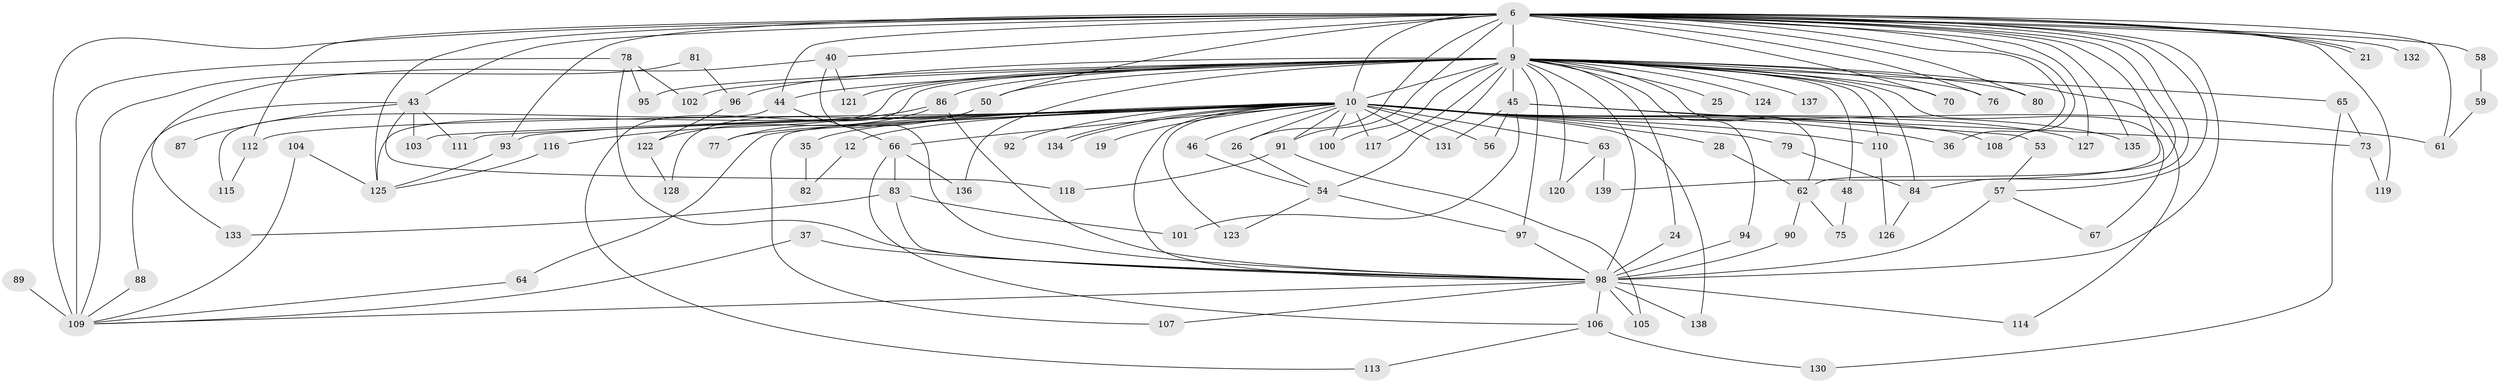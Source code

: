 // original degree distribution, {29: 0.007194244604316547, 21: 0.007194244604316547, 33: 0.007194244604316547, 28: 0.014388489208633094, 19: 0.007194244604316547, 18: 0.007194244604316547, 23: 0.007194244604316547, 24: 0.007194244604316547, 22: 0.007194244604316547, 8: 0.007194244604316547, 3: 0.1366906474820144, 5: 0.06474820143884892, 4: 0.09352517985611511, 2: 0.5899280575539568, 6: 0.014388489208633094, 7: 0.014388489208633094, 9: 0.007194244604316547}
// Generated by graph-tools (version 1.1) at 2025/47/03/04/25 21:47:56]
// undirected, 97 vertices, 177 edges
graph export_dot {
graph [start="1"]
  node [color=gray90,style=filled];
  6 [super="+4"];
  9 [super="+8+3"];
  10 [super="+7+5"];
  12;
  19;
  21;
  24;
  25;
  26;
  28;
  35;
  36;
  37;
  40;
  43 [super="+22"];
  44 [super="+17"];
  45 [super="+29+31"];
  46;
  48;
  50 [super="+15"];
  53;
  54 [super="+38+39"];
  56;
  57 [super="+52"];
  58;
  59;
  61 [super="+42"];
  62 [super="+49"];
  63;
  64;
  65 [super="+47"];
  66 [super="+34"];
  67;
  70;
  73;
  75;
  76;
  77;
  78;
  79;
  80;
  81;
  82;
  83;
  84 [super="+32"];
  86;
  87;
  88;
  89;
  90;
  91;
  92;
  93 [super="+55+68"];
  94;
  95;
  96 [super="+13"];
  97 [super="+30+74"];
  98 [super="+71+51+1"];
  100;
  101;
  102;
  103;
  104;
  105;
  106 [super="+85"];
  107;
  108;
  109 [super="+27"];
  110;
  111;
  112;
  113;
  114;
  115;
  116;
  117;
  118;
  119;
  120 [super="+99"];
  121;
  122;
  123;
  124 [super="+20+69"];
  125 [super="+60"];
  126;
  127 [super="+18"];
  128;
  130;
  131;
  132;
  133;
  134;
  135 [super="+72+129"];
  136;
  137;
  138;
  139;
  6 -- 9 [weight=6];
  6 -- 10 [weight=8];
  6 -- 21;
  6 -- 21;
  6 -- 40;
  6 -- 43 [weight=3];
  6 -- 58 [weight=2];
  6 -- 70;
  6 -- 76;
  6 -- 80;
  6 -- 119;
  6 -- 132 [weight=2];
  6 -- 139;
  6 -- 26;
  6 -- 91;
  6 -- 36;
  6 -- 108;
  6 -- 109 [weight=4];
  6 -- 112;
  6 -- 127 [weight=2];
  6 -- 50;
  6 -- 57;
  6 -- 61;
  6 -- 44;
  6 -- 62 [weight=2];
  6 -- 84;
  6 -- 93;
  6 -- 98 [weight=3];
  6 -- 125 [weight=2];
  6 -- 135;
  9 -- 10 [weight=12];
  9 -- 44 [weight=2];
  9 -- 50 [weight=2];
  9 -- 67;
  9 -- 76;
  9 -- 86;
  9 -- 94;
  9 -- 96 [weight=3];
  9 -- 97 [weight=3];
  9 -- 125 [weight=2];
  9 -- 137 [weight=2];
  9 -- 70;
  9 -- 24;
  9 -- 25 [weight=2];
  9 -- 45 [weight=4];
  9 -- 110;
  9 -- 113;
  9 -- 121;
  9 -- 62 [weight=2];
  9 -- 124 [weight=4];
  9 -- 84 [weight=2];
  9 -- 65 [weight=3];
  9 -- 136;
  9 -- 80;
  9 -- 95;
  9 -- 100;
  9 -- 102;
  9 -- 48;
  9 -- 114;
  9 -- 117;
  9 -- 54 [weight=2];
  9 -- 120 [weight=2];
  9 -- 98 [weight=3];
  10 -- 12 [weight=2];
  10 -- 19 [weight=2];
  10 -- 56;
  10 -- 63 [weight=2];
  10 -- 103;
  10 -- 107;
  10 -- 117;
  10 -- 134;
  10 -- 134;
  10 -- 64;
  10 -- 138;
  10 -- 26;
  10 -- 35 [weight=2];
  10 -- 108;
  10 -- 110;
  10 -- 93 [weight=2];
  10 -- 131;
  10 -- 66 [weight=2];
  10 -- 77;
  10 -- 79;
  10 -- 91;
  10 -- 28;
  10 -- 92 [weight=2];
  10 -- 36;
  10 -- 100;
  10 -- 46;
  10 -- 111;
  10 -- 112;
  10 -- 123;
  10 -- 127;
  10 -- 61 [weight=2];
  10 -- 135 [weight=3];
  10 -- 98 [weight=5];
  12 -- 82;
  24 -- 98;
  26 -- 54;
  28 -- 62;
  35 -- 82;
  37 -- 109;
  37 -- 98;
  40 -- 121;
  40 -- 133;
  40 -- 98;
  43 -- 87 [weight=2];
  43 -- 88;
  43 -- 111;
  43 -- 103;
  43 -- 118;
  44 -- 115;
  44 -- 66;
  45 -- 131;
  45 -- 101;
  45 -- 73;
  45 -- 53;
  45 -- 56;
  46 -- 54;
  48 -- 75;
  50 -- 128;
  50 -- 77;
  53 -- 57;
  54 -- 97;
  54 -- 123;
  57 -- 67;
  57 -- 98 [weight=3];
  58 -- 59;
  59 -- 61;
  62 -- 75;
  62 -- 90;
  63 -- 139;
  63 -- 120;
  64 -- 109;
  65 -- 73;
  65 -- 130;
  66 -- 83;
  66 -- 136;
  66 -- 106;
  73 -- 119;
  78 -- 95;
  78 -- 102;
  78 -- 109;
  78 -- 98;
  79 -- 84;
  81 -- 96;
  81 -- 109;
  83 -- 101;
  83 -- 133;
  83 -- 98;
  84 -- 126;
  86 -- 116;
  86 -- 122;
  86 -- 98;
  88 -- 109;
  89 -- 109 [weight=2];
  90 -- 98;
  91 -- 105;
  91 -- 118;
  93 -- 125 [weight=2];
  94 -- 98;
  96 -- 122;
  97 -- 98;
  98 -- 138;
  98 -- 105;
  98 -- 106 [weight=2];
  98 -- 107;
  98 -- 109;
  98 -- 114;
  104 -- 109;
  104 -- 125;
  106 -- 113;
  106 -- 130;
  110 -- 126;
  112 -- 115;
  116 -- 125;
  122 -- 128;
}
